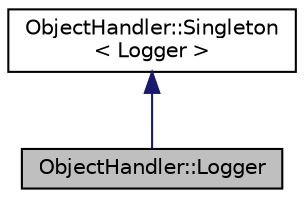 digraph "ObjectHandler::Logger"
{
  edge [fontname="Helvetica",fontsize="10",labelfontname="Helvetica",labelfontsize="10"];
  node [fontname="Helvetica",fontsize="10",shape=record];
  Node2 [label="ObjectHandler::Logger",height=0.2,width=0.4,color="black", fillcolor="grey75", style="filled", fontcolor="black"];
  Node3 -> Node2 [dir="back",color="midnightblue",fontsize="10",style="solid",fontname="Helvetica"];
  Node3 [label="ObjectHandler::Singleton\l\< Logger \>",height=0.2,width=0.4,color="black", fillcolor="white", style="filled",URL="$class_object_handler_1_1_singleton.html"];
}
